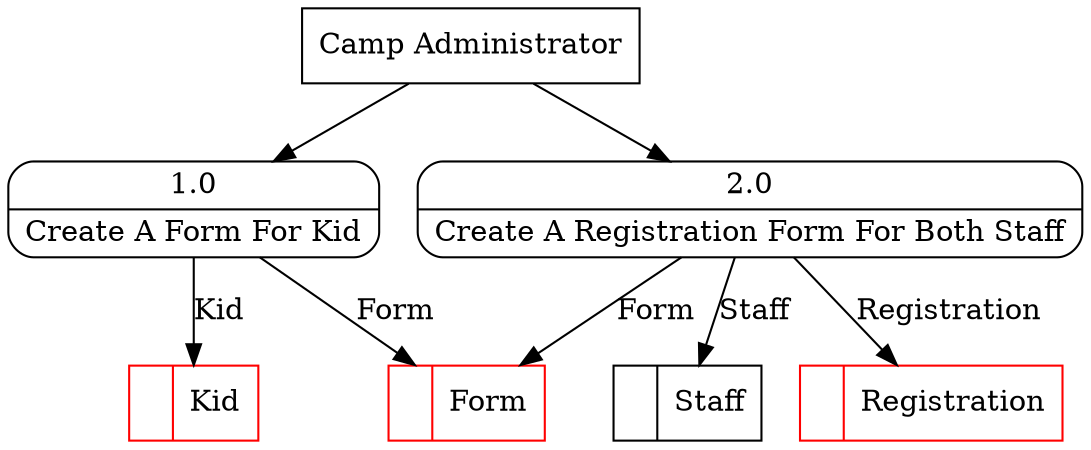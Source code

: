 digraph dfd2{ 
node[shape=record]
200 [label="<f0>  |<f1> Staff " ];
201 [label="<f0>  |<f1> Kid " color=red];
202 [label="<f0>  |<f1> Form " color=red];
203 [label="<f0>  |<f1> Registration " color=red];
204 [label="Camp Administrator" shape=box];
205 [label="{<f0> 1.0|<f1> Create A Form For Kid }" shape=Mrecord];
206 [label="{<f0> 2.0|<f1> Create A Registration Form For Both Staff }" shape=Mrecord];
204 -> 205
204 -> 206
205 -> 202 [label="Form"]
205 -> 201 [label="Kid"]
206 -> 200 [label="Staff"]
206 -> 202 [label="Form"]
206 -> 203 [label="Registration"]
}